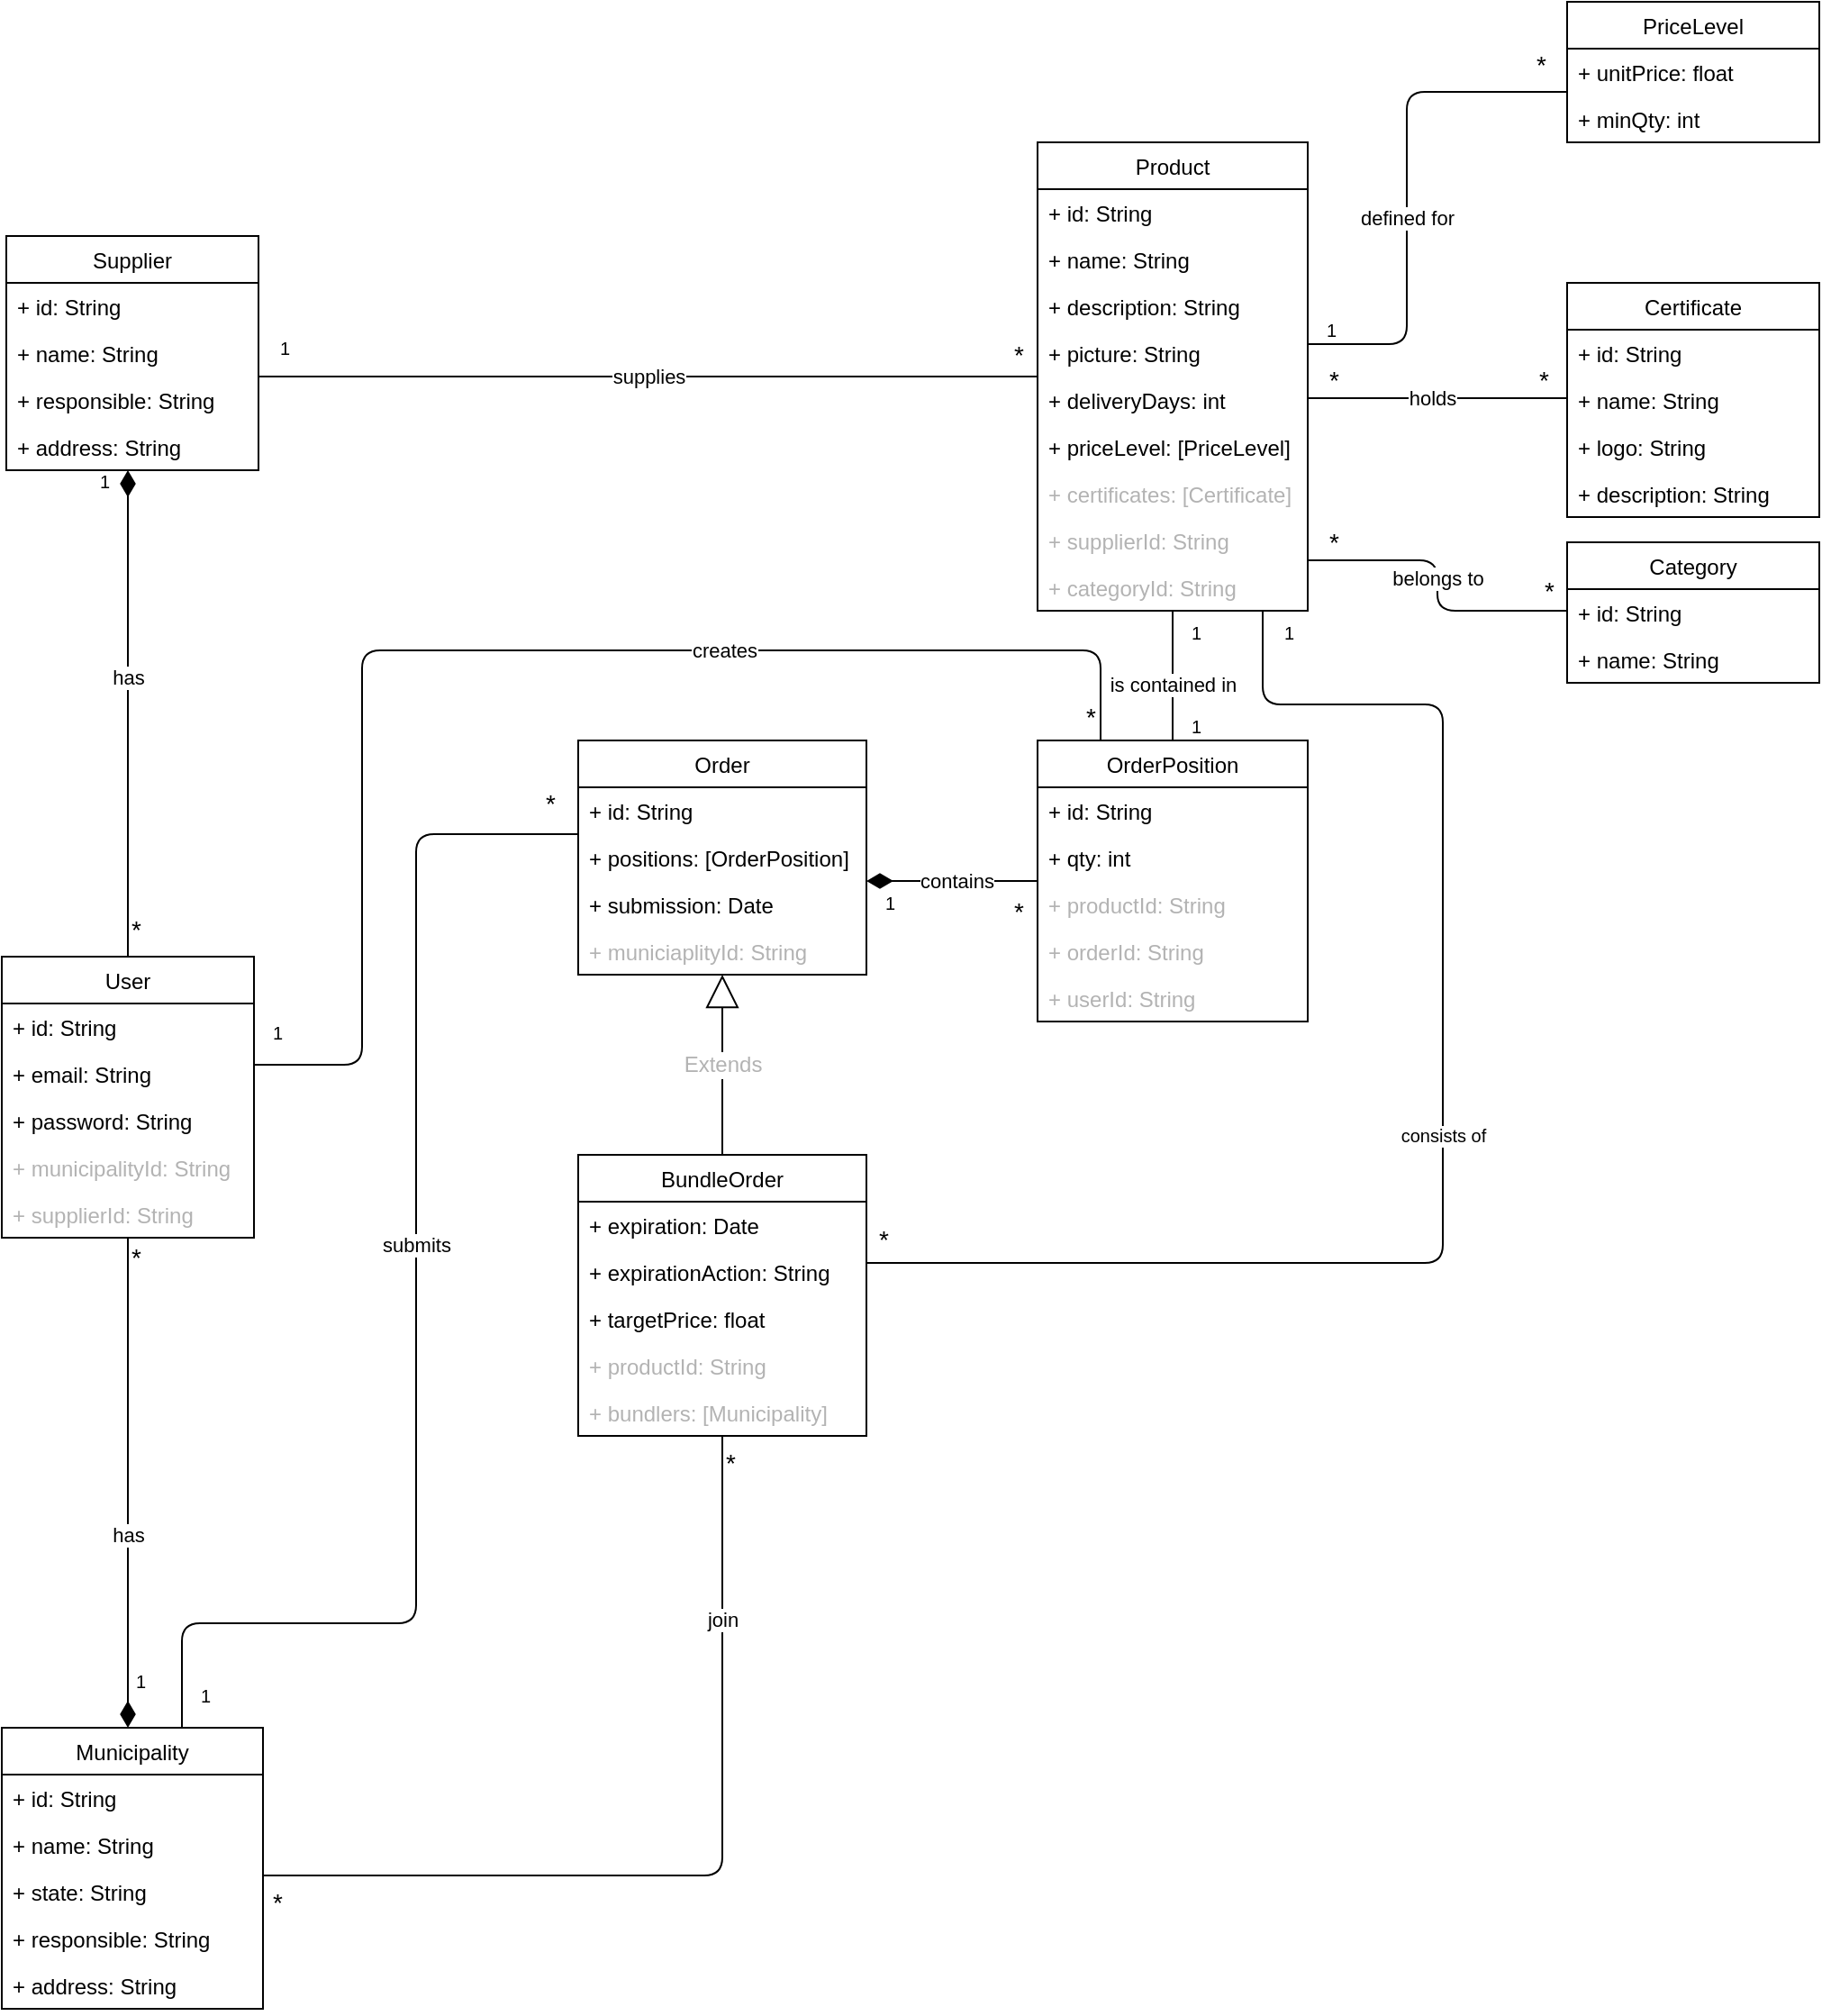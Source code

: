 <mxfile version="13.1.1" type="device"><diagram id="vDPv2R-cau4n0ndgbWNb" name="Page-1"><mxGraphModel dx="1238" dy="1070" grid="1" gridSize="10" guides="1" tooltips="1" connect="1" arrows="1" fold="1" page="1" pageScale="1" pageWidth="1654" pageHeight="2336" math="0" shadow="0"><root><mxCell id="0"/><mxCell id="1" parent="0"/><mxCell id="JqACGMloiirArmFOKtdH-56" value="supplies" style="endArrow=none;html=1;endSize=12;startArrow=none;startSize=14;startFill=0;edgeStyle=orthogonalEdgeStyle;endFill=0;" parent="1" source="JqACGMloiirArmFOKtdH-22" target="NSVwhYKJb9vWpVXcT7nZ-14" edge="1"><mxGeometry relative="1" as="geometry"><mxPoint x="480" y="418" as="sourcePoint"/><mxPoint x="470" y="280" as="targetPoint"/><Array as="points"><mxPoint x="200" y="418"/><mxPoint x="200" y="418"/></Array></mxGeometry></mxCell><mxCell id="JqACGMloiirArmFOKtdH-57" value="*" style="resizable=0;html=1;align=left;verticalAlign=top;labelBackgroundColor=#ffffff;fontSize=14;" parent="JqACGMloiirArmFOKtdH-56" connectable="0" vertex="1"><mxGeometry x="-1" relative="1" as="geometry"><mxPoint x="-15" y="-27" as="offset"/></mxGeometry></mxCell><mxCell id="JqACGMloiirArmFOKtdH-58" value="1" style="resizable=0;html=1;align=right;verticalAlign=top;labelBackgroundColor=#ffffff;fontSize=10;" parent="JqACGMloiirArmFOKtdH-56" connectable="0" vertex="1"><mxGeometry x="1" relative="1" as="geometry"><mxPoint x="18.0" y="-28" as="offset"/></mxGeometry></mxCell><mxCell id="JqACGMloiirArmFOKtdH-66" value="holds" style="endArrow=none;html=1;endSize=12;startArrow=none;startSize=14;startFill=0;edgeStyle=orthogonalEdgeStyle;endFill=0;" parent="1" source="JqACGMloiirArmFOKtdH-22" target="JqACGMloiirArmFOKtdH-59" edge="1"><mxGeometry x="-0.046" relative="1" as="geometry"><mxPoint x="826" y="397" as="sourcePoint"/><mxPoint x="870.96" y="395.994" as="targetPoint"/><Array as="points"><mxPoint x="860" y="430"/><mxPoint x="860" y="430"/></Array><mxPoint as="offset"/></mxGeometry></mxCell><mxCell id="JqACGMloiirArmFOKtdH-68" value="&lt;span style=&quot;font-size: 14px ; text-align: left&quot;&gt;*&lt;/span&gt;" style="resizable=0;html=1;align=right;verticalAlign=top;labelBackgroundColor=#ffffff;fontSize=10;" parent="JqACGMloiirArmFOKtdH-66" connectable="0" vertex="1"><mxGeometry x="1" relative="1" as="geometry"><mxPoint x="-10" y="-25" as="offset"/></mxGeometry></mxCell><mxCell id="JqACGMloiirArmFOKtdH-67" value="&lt;span style=&quot;font-size: 14px&quot;&gt;*&lt;/span&gt;" style="resizable=0;html=1;align=left;verticalAlign=top;labelBackgroundColor=#ffffff;fontSize=10;" parent="JqACGMloiirArmFOKtdH-66" connectable="0" vertex="1"><mxGeometry x="-1" relative="1" as="geometry"><mxPoint x="10" y="-25" as="offset"/></mxGeometry></mxCell><mxCell id="NSVwhYKJb9vWpVXcT7nZ-31" value="has" style="endArrow=diamondThin;html=1;endSize=12;startArrow=none;startSize=14;startFill=0;edgeStyle=orthogonalEdgeStyle;endFill=1;" edge="1" parent="1" source="NSVwhYKJb9vWpVXcT7nZ-29" target="NSVwhYKJb9vWpVXcT7nZ-9"><mxGeometry x="0.212" relative="1" as="geometry"><mxPoint x="407" y="621" as="sourcePoint"/><mxPoint x="660" y="1130" as="targetPoint"/><Array as="points"><mxPoint x="110" y="1040"/><mxPoint x="110" y="1040"/></Array><mxPoint as="offset"/></mxGeometry></mxCell><mxCell id="NSVwhYKJb9vWpVXcT7nZ-32" value="&lt;span style=&quot;font-size: 14px&quot;&gt;*&lt;/span&gt;" style="resizable=0;html=1;align=left;verticalAlign=top;labelBackgroundColor=#ffffff;fontSize=10;" connectable="0" vertex="1" parent="NSVwhYKJb9vWpVXcT7nZ-31"><mxGeometry x="-1" relative="1" as="geometry"><mxPoint y="-4" as="offset"/></mxGeometry></mxCell><mxCell id="NSVwhYKJb9vWpVXcT7nZ-33" value="1" style="resizable=0;html=1;align=right;verticalAlign=top;labelBackgroundColor=#ffffff;fontSize=10;" connectable="0" vertex="1" parent="NSVwhYKJb9vWpVXcT7nZ-31"><mxGeometry x="1" relative="1" as="geometry"><mxPoint x="10" y="-38" as="offset"/></mxGeometry></mxCell><mxCell id="NSVwhYKJb9vWpVXcT7nZ-34" value="has" style="endArrow=diamondThin;html=1;endSize=12;startArrow=none;startSize=14;startFill=0;edgeStyle=orthogonalEdgeStyle;endFill=1;exitX=0.5;exitY=0;exitDx=0;exitDy=0;" edge="1" parent="1" source="JqACGMloiirArmFOKtdH-2" target="NSVwhYKJb9vWpVXcT7nZ-14"><mxGeometry x="0.152" relative="1" as="geometry"><mxPoint x="370" y="500" as="sourcePoint"/><mxPoint x="580" y="426" as="targetPoint"/><Array as="points"><mxPoint x="110" y="580"/><mxPoint x="110" y="580"/></Array><mxPoint as="offset"/></mxGeometry></mxCell><mxCell id="NSVwhYKJb9vWpVXcT7nZ-35" value="&lt;span style=&quot;font-size: 14px&quot;&gt;*&lt;/span&gt;" style="resizable=0;html=1;align=left;verticalAlign=top;labelBackgroundColor=#ffffff;fontSize=10;" connectable="0" vertex="1" parent="NSVwhYKJb9vWpVXcT7nZ-34"><mxGeometry x="-1" relative="1" as="geometry"><mxPoint y="-30" as="offset"/></mxGeometry></mxCell><mxCell id="NSVwhYKJb9vWpVXcT7nZ-36" value="1" style="resizable=0;html=1;align=right;verticalAlign=top;labelBackgroundColor=#ffffff;fontSize=10;" connectable="0" vertex="1" parent="NSVwhYKJb9vWpVXcT7nZ-34"><mxGeometry x="1" relative="1" as="geometry"><mxPoint x="-10" y="-6" as="offset"/></mxGeometry></mxCell><mxCell id="NSVwhYKJb9vWpVXcT7nZ-55" value="is contained in" style="endArrow=none;html=1;endSize=12;startArrow=none;startSize=14;startFill=0;edgeStyle=orthogonalEdgeStyle;endFill=0;" edge="1" parent="1" source="NSVwhYKJb9vWpVXcT7nZ-37" target="JqACGMloiirArmFOKtdH-22"><mxGeometry x="-0.13" relative="1" as="geometry"><mxPoint x="627" y="690" as="sourcePoint"/><mxPoint x="627" y="584" as="targetPoint"/><Array as="points"><mxPoint x="690" y="620"/></Array><mxPoint as="offset"/></mxGeometry></mxCell><mxCell id="NSVwhYKJb9vWpVXcT7nZ-57" value="1" style="resizable=0;html=1;align=right;verticalAlign=top;labelBackgroundColor=#ffffff;fontSize=10;" connectable="0" vertex="1" parent="NSVwhYKJb9vWpVXcT7nZ-55"><mxGeometry x="1" relative="1" as="geometry"><mxPoint x="16.06" as="offset"/></mxGeometry></mxCell><mxCell id="NSVwhYKJb9vWpVXcT7nZ-59" value="contains" style="endArrow=diamondThin;html=1;endSize=12;startArrow=none;startSize=14;startFill=0;edgeStyle=orthogonalEdgeStyle;endFill=1;" edge="1" parent="1" source="NSVwhYKJb9vWpVXcT7nZ-37" target="JqACGMloiirArmFOKtdH-39"><mxGeometry x="-0.053" relative="1" as="geometry"><mxPoint x="480" y="1056" as="sourcePoint"/><mxPoint x="480" y="940" as="targetPoint"/><Array as="points"><mxPoint x="690" y="660"/></Array><mxPoint as="offset"/></mxGeometry></mxCell><mxCell id="NSVwhYKJb9vWpVXcT7nZ-60" value="&lt;span style=&quot;font-size: 14px&quot;&gt;*&lt;/span&gt;" style="resizable=0;html=1;align=left;verticalAlign=top;labelBackgroundColor=#ffffff;fontSize=10;" connectable="0" vertex="1" parent="NSVwhYKJb9vWpVXcT7nZ-59"><mxGeometry x="-1" relative="1" as="geometry"><mxPoint x="-15" y="2" as="offset"/></mxGeometry></mxCell><mxCell id="NSVwhYKJb9vWpVXcT7nZ-61" value="1" style="resizable=0;html=1;align=right;verticalAlign=top;labelBackgroundColor=#ffffff;fontSize=10;" connectable="0" vertex="1" parent="NSVwhYKJb9vWpVXcT7nZ-59"><mxGeometry x="1" relative="1" as="geometry"><mxPoint x="16.06" as="offset"/></mxGeometry></mxCell><mxCell id="NSVwhYKJb9vWpVXcT7nZ-75" value="creates" style="endArrow=none;html=1;endSize=12;startArrow=none;startSize=14;startFill=0;edgeStyle=orthogonalEdgeStyle;endFill=0;" edge="1" parent="1" source="NSVwhYKJb9vWpVXcT7nZ-37" target="JqACGMloiirArmFOKtdH-2"><mxGeometry x="-0.309" relative="1" as="geometry"><mxPoint x="280" y="664" as="sourcePoint"/><mxPoint x="190" y="770" as="targetPoint"/><Array as="points"><mxPoint x="650" y="570"/><mxPoint x="240" y="570"/><mxPoint x="240" y="800"/></Array><mxPoint as="offset"/></mxGeometry></mxCell><mxCell id="NSVwhYKJb9vWpVXcT7nZ-76" value="&lt;span style=&quot;font-size: 14px&quot;&gt;*&lt;/span&gt;" style="resizable=0;html=1;align=left;verticalAlign=top;labelBackgroundColor=#ffffff;fontSize=10;" connectable="0" vertex="1" parent="NSVwhYKJb9vWpVXcT7nZ-75"><mxGeometry x="-1" relative="1" as="geometry"><mxPoint x="-10" y="-28" as="offset"/></mxGeometry></mxCell><mxCell id="NSVwhYKJb9vWpVXcT7nZ-77" value="1" style="resizable=0;html=1;align=right;verticalAlign=top;labelBackgroundColor=#ffffff;fontSize=10;" connectable="0" vertex="1" parent="NSVwhYKJb9vWpVXcT7nZ-75"><mxGeometry x="1" relative="1" as="geometry"><mxPoint x="16.06" y="-30" as="offset"/></mxGeometry></mxCell><mxCell id="NSVwhYKJb9vWpVXcT7nZ-78" value="join" style="endArrow=none;html=1;endSize=12;startArrow=none;startSize=14;startFill=0;edgeStyle=orthogonalEdgeStyle;endFill=0;" edge="1" parent="1" source="JqACGMloiirArmFOKtdH-30" target="NSVwhYKJb9vWpVXcT7nZ-9"><mxGeometry x="-0.593" relative="1" as="geometry"><mxPoint x="310" y="1042" as="sourcePoint"/><mxPoint x="220" y="1148" as="targetPoint"/><Array as="points"><mxPoint x="440" y="1250"/></Array><mxPoint as="offset"/></mxGeometry></mxCell><mxCell id="NSVwhYKJb9vWpVXcT7nZ-79" value="&lt;meta charset=&quot;utf-8&quot;&gt;&lt;span style=&quot;color: rgb(0, 0, 0); font-family: Helvetica; font-size: 14px; font-style: normal; font-variant-ligatures: normal; font-variant-caps: normal; font-weight: 400; letter-spacing: normal; orphans: 2; text-align: left; text-indent: 0px; text-transform: none; widows: 2; word-spacing: 0px; -webkit-text-stroke-width: 0px; background-color: rgb(255, 255, 255); text-decoration-style: initial; text-decoration-color: initial; float: none; display: inline !important;&quot;&gt;*&lt;/span&gt;" style="resizable=0;html=1;align=left;verticalAlign=top;labelBackgroundColor=#ffffff;fontSize=10;" connectable="0" vertex="1" parent="NSVwhYKJb9vWpVXcT7nZ-78"><mxGeometry x="-1" relative="1" as="geometry"><mxPoint as="offset"/></mxGeometry></mxCell><mxCell id="NSVwhYKJb9vWpVXcT7nZ-80" value="&lt;span style=&quot;font-size: 14px ; text-align: left&quot;&gt;*&lt;/span&gt;" style="resizable=0;html=1;align=right;verticalAlign=top;labelBackgroundColor=#ffffff;fontSize=10;" connectable="0" vertex="1" parent="NSVwhYKJb9vWpVXcT7nZ-78"><mxGeometry x="1" relative="1" as="geometry"><mxPoint x="11.06" as="offset"/></mxGeometry></mxCell><mxCell id="NSVwhYKJb9vWpVXcT7nZ-9" value="Municipality" style="swimlane;fontStyle=0;childLayout=stackLayout;horizontal=1;startSize=26;fillColor=none;horizontalStack=0;resizeParent=1;resizeParentMax=0;resizeLast=0;collapsible=1;marginBottom=0;" vertex="1" parent="1"><mxGeometry x="40" y="1168" width="145" height="156" as="geometry"/></mxCell><mxCell id="NSVwhYKJb9vWpVXcT7nZ-11" value="+ id: String" style="text;strokeColor=none;fillColor=none;align=left;verticalAlign=top;spacingLeft=4;spacingRight=4;overflow=hidden;rotatable=0;points=[[0,0.5],[1,0.5]];portConstraint=eastwest;" vertex="1" parent="NSVwhYKJb9vWpVXcT7nZ-9"><mxGeometry y="26" width="145" height="26" as="geometry"/></mxCell><mxCell id="NSVwhYKJb9vWpVXcT7nZ-13" value="+ name: String" style="text;strokeColor=none;fillColor=none;align=left;verticalAlign=top;spacingLeft=4;spacingRight=4;overflow=hidden;rotatable=0;points=[[0,0.5],[1,0.5]];portConstraint=eastwest;" vertex="1" parent="NSVwhYKJb9vWpVXcT7nZ-9"><mxGeometry y="52" width="145" height="26" as="geometry"/></mxCell><mxCell id="NSVwhYKJb9vWpVXcT7nZ-12" value="+ state: String" style="text;strokeColor=none;fillColor=none;align=left;verticalAlign=top;spacingLeft=4;spacingRight=4;overflow=hidden;rotatable=0;points=[[0,0.5],[1,0.5]];portConstraint=eastwest;" vertex="1" parent="NSVwhYKJb9vWpVXcT7nZ-9"><mxGeometry y="78" width="145" height="26" as="geometry"/></mxCell><mxCell id="NSVwhYKJb9vWpVXcT7nZ-22" value="+ responsible: String" style="text;strokeColor=none;fillColor=none;align=left;verticalAlign=top;spacingLeft=4;spacingRight=4;overflow=hidden;rotatable=0;points=[[0,0.5],[1,0.5]];portConstraint=eastwest;" vertex="1" parent="NSVwhYKJb9vWpVXcT7nZ-9"><mxGeometry y="104" width="145" height="26" as="geometry"/></mxCell><mxCell id="NSVwhYKJb9vWpVXcT7nZ-23" value="+ address: String" style="text;strokeColor=none;fillColor=none;align=left;verticalAlign=top;spacingLeft=4;spacingRight=4;overflow=hidden;rotatable=0;points=[[0,0.5],[1,0.5]];portConstraint=eastwest;" vertex="1" parent="NSVwhYKJb9vWpVXcT7nZ-9"><mxGeometry y="130" width="145" height="26" as="geometry"/></mxCell><mxCell id="NSVwhYKJb9vWpVXcT7nZ-14" value="Supplier" style="swimlane;fontStyle=0;childLayout=stackLayout;horizontal=1;startSize=26;fillColor=none;horizontalStack=0;resizeParent=1;resizeParentMax=0;resizeLast=0;collapsible=1;marginBottom=0;" vertex="1" parent="1"><mxGeometry x="42.5" y="340" width="140" height="130" as="geometry"/></mxCell><mxCell id="NSVwhYKJb9vWpVXcT7nZ-15" value="+ id: String" style="text;strokeColor=none;fillColor=none;align=left;verticalAlign=top;spacingLeft=4;spacingRight=4;overflow=hidden;rotatable=0;points=[[0,0.5],[1,0.5]];portConstraint=eastwest;" vertex="1" parent="NSVwhYKJb9vWpVXcT7nZ-14"><mxGeometry y="26" width="140" height="26" as="geometry"/></mxCell><mxCell id="NSVwhYKJb9vWpVXcT7nZ-16" value="+ name: String" style="text;strokeColor=none;fillColor=none;align=left;verticalAlign=top;spacingLeft=4;spacingRight=4;overflow=hidden;rotatable=0;points=[[0,0.5],[1,0.5]];portConstraint=eastwest;" vertex="1" parent="NSVwhYKJb9vWpVXcT7nZ-14"><mxGeometry y="52" width="140" height="26" as="geometry"/></mxCell><mxCell id="NSVwhYKJb9vWpVXcT7nZ-17" value="+ responsible: String" style="text;strokeColor=none;fillColor=none;align=left;verticalAlign=top;spacingLeft=4;spacingRight=4;overflow=hidden;rotatable=0;points=[[0,0.5],[1,0.5]];portConstraint=eastwest;" vertex="1" parent="NSVwhYKJb9vWpVXcT7nZ-14"><mxGeometry y="78" width="140" height="26" as="geometry"/></mxCell><mxCell id="NSVwhYKJb9vWpVXcT7nZ-18" value="+ address: String" style="text;strokeColor=none;fillColor=none;align=left;verticalAlign=top;spacingLeft=4;spacingRight=4;overflow=hidden;rotatable=0;points=[[0,0.5],[1,0.5]];portConstraint=eastwest;" vertex="1" parent="NSVwhYKJb9vWpVXcT7nZ-14"><mxGeometry y="104" width="140" height="26" as="geometry"/></mxCell><mxCell id="NSVwhYKJb9vWpVXcT7nZ-108" value="belongs to" style="endArrow=none;html=1;endSize=12;startArrow=none;startSize=14;startFill=0;edgeStyle=orthogonalEdgeStyle;endFill=0;" edge="1" parent="1" source="JqACGMloiirArmFOKtdH-22" target="NSVwhYKJb9vWpVXcT7nZ-89"><mxGeometry x="-0.163" y="-10" relative="1" as="geometry"><mxPoint x="760" y="550" as="sourcePoint"/><mxPoint x="909" y="560.5" as="targetPoint"/><Array as="points"><mxPoint x="837" y="520"/><mxPoint x="837" y="548"/></Array><mxPoint x="10" y="10" as="offset"/></mxGeometry></mxCell><mxCell id="NSVwhYKJb9vWpVXcT7nZ-109" value="&lt;span style=&quot;font-size: 14px ; text-align: left&quot;&gt;*&lt;/span&gt;" style="resizable=0;html=1;align=right;verticalAlign=top;labelBackgroundColor=#ffffff;fontSize=10;" connectable="0" vertex="1" parent="NSVwhYKJb9vWpVXcT7nZ-108"><mxGeometry x="1" relative="1" as="geometry"><mxPoint x="-7" y="-26.5" as="offset"/></mxGeometry></mxCell><mxCell id="NSVwhYKJb9vWpVXcT7nZ-110" value="&lt;span style=&quot;font-size: 14px&quot;&gt;*&lt;/span&gt;" style="resizable=0;html=1;align=left;verticalAlign=top;labelBackgroundColor=#ffffff;fontSize=10;" connectable="0" vertex="1" parent="NSVwhYKJb9vWpVXcT7nZ-108"><mxGeometry x="-1" relative="1" as="geometry"><mxPoint x="10" y="-25" as="offset"/></mxGeometry></mxCell><mxCell id="NSVwhYKJb9vWpVXcT7nZ-126" value="defined for" style="endArrow=none;html=1;endSize=12;startArrow=none;startSize=14;startFill=0;edgeStyle=orthogonalEdgeStyle;endFill=0;" edge="1" parent="1" source="NSVwhYKJb9vWpVXcT7nZ-119" target="JqACGMloiirArmFOKtdH-22"><mxGeometry x="0.12" relative="1" as="geometry"><mxPoint x="440" y="488" as="sourcePoint"/><mxPoint x="589" y="486" as="targetPoint"/><Array as="points"><mxPoint x="820" y="260"/><mxPoint x="820" y="400"/></Array><mxPoint as="offset"/></mxGeometry></mxCell><mxCell id="NSVwhYKJb9vWpVXcT7nZ-128" value="&lt;span style=&quot;font-size: 14px&quot;&gt;*&lt;/span&gt;" style="resizable=0;html=1;align=left;verticalAlign=top;labelBackgroundColor=#ffffff;fontSize=10;" connectable="0" vertex="1" parent="NSVwhYKJb9vWpVXcT7nZ-126"><mxGeometry x="-1" relative="1" as="geometry"><mxPoint x="-19" y="-30" as="offset"/></mxGeometry></mxCell><mxCell id="NSVwhYKJb9vWpVXcT7nZ-129" value="1" style="resizable=0;html=1;align=right;verticalAlign=top;labelBackgroundColor=#ffffff;fontSize=10;" connectable="0" vertex="1" parent="1"><mxGeometry x="765" y="380" as="geometry"><mxPoint x="16.06" as="offset"/></mxGeometry></mxCell><mxCell id="NSVwhYKJb9vWpVXcT7nZ-119" value="PriceLevel" style="swimlane;fontStyle=0;childLayout=stackLayout;horizontal=1;startSize=26;fillColor=none;horizontalStack=0;resizeParent=1;resizeParentMax=0;resizeLast=0;collapsible=1;marginBottom=0;" vertex="1" parent="1"><mxGeometry x="909" y="210" width="140" height="78" as="geometry"/></mxCell><mxCell id="NSVwhYKJb9vWpVXcT7nZ-121" value="+ unitPrice: float" style="text;strokeColor=none;fillColor=none;align=left;verticalAlign=top;spacingLeft=4;spacingRight=4;overflow=hidden;rotatable=0;points=[[0,0.5],[1,0.5]];portConstraint=eastwest;" vertex="1" parent="NSVwhYKJb9vWpVXcT7nZ-119"><mxGeometry y="26" width="140" height="26" as="geometry"/></mxCell><mxCell id="NSVwhYKJb9vWpVXcT7nZ-125" value="+ minQty: int" style="text;strokeColor=none;fillColor=none;align=left;verticalAlign=top;spacingLeft=4;spacingRight=4;overflow=hidden;rotatable=0;points=[[0,0.5],[1,0.5]];portConstraint=eastwest;" vertex="1" parent="NSVwhYKJb9vWpVXcT7nZ-119"><mxGeometry y="52" width="140" height="26" as="geometry"/></mxCell><mxCell id="JqACGMloiirArmFOKtdH-39" value="Order" style="swimlane;fontStyle=0;childLayout=stackLayout;horizontal=1;startSize=26;fillColor=none;horizontalStack=0;resizeParent=1;resizeParentMax=0;resizeLast=0;collapsible=1;marginBottom=0;" parent="1" vertex="1"><mxGeometry x="360" y="620" width="160" height="130" as="geometry"/></mxCell><mxCell id="JqACGMloiirArmFOKtdH-40" value="+ id: String" style="text;strokeColor=none;fillColor=none;align=left;verticalAlign=top;spacingLeft=4;spacingRight=4;overflow=hidden;rotatable=0;points=[[0,0.5],[1,0.5]];portConstraint=eastwest;" parent="JqACGMloiirArmFOKtdH-39" vertex="1"><mxGeometry y="26" width="160" height="26" as="geometry"/></mxCell><mxCell id="JqACGMloiirArmFOKtdH-41" value="+ positions: [OrderPosition]" style="text;strokeColor=none;fillColor=none;align=left;verticalAlign=top;spacingLeft=4;spacingRight=4;overflow=hidden;rotatable=0;points=[[0,0.5],[1,0.5]];portConstraint=eastwest;" parent="JqACGMloiirArmFOKtdH-39" vertex="1"><mxGeometry y="52" width="160" height="26" as="geometry"/></mxCell><mxCell id="NSVwhYKJb9vWpVXcT7nZ-175" value="+ submission: Date" style="text;strokeColor=none;fillColor=none;align=left;verticalAlign=top;spacingLeft=4;spacingRight=4;overflow=hidden;rotatable=0;points=[[0,0.5],[1,0.5]];portConstraint=eastwest;" vertex="1" parent="JqACGMloiirArmFOKtdH-39"><mxGeometry y="78" width="160" height="26" as="geometry"/></mxCell><mxCell id="NSVwhYKJb9vWpVXcT7nZ-49" value="+ municiaplityId: String" style="text;strokeColor=none;fillColor=none;align=left;verticalAlign=top;spacingLeft=4;spacingRight=4;overflow=hidden;rotatable=0;points=[[0,0.5],[1,0.5]];portConstraint=eastwest;fontColor=#B3B3B3;fontSize=12;" vertex="1" parent="JqACGMloiirArmFOKtdH-39"><mxGeometry y="104" width="160" height="26" as="geometry"/></mxCell><mxCell id="NSVwhYKJb9vWpVXcT7nZ-150" value="Extends" style="endArrow=block;endSize=16;endFill=0;html=1;fontSize=12;fontColor=#B3B3B3;exitX=0.5;exitY=0;exitDx=0;exitDy=0;" edge="1" parent="1" source="JqACGMloiirArmFOKtdH-30" target="JqACGMloiirArmFOKtdH-39"><mxGeometry width="160" relative="1" as="geometry"><mxPoint x="420" y="800" as="sourcePoint"/><mxPoint x="580" y="800" as="targetPoint"/></mxGeometry></mxCell><mxCell id="NSVwhYKJb9vWpVXcT7nZ-37" value="OrderPosition" style="swimlane;fontStyle=0;childLayout=stackLayout;horizontal=1;startSize=26;fillColor=none;horizontalStack=0;resizeParent=1;resizeParentMax=0;resizeLast=0;collapsible=1;marginBottom=0;" vertex="1" parent="1"><mxGeometry x="615" y="620" width="150" height="156" as="geometry"/></mxCell><mxCell id="NSVwhYKJb9vWpVXcT7nZ-46" value="+ id: String" style="text;strokeColor=none;fillColor=none;align=left;verticalAlign=top;spacingLeft=4;spacingRight=4;overflow=hidden;rotatable=0;points=[[0,0.5],[1,0.5]];portConstraint=eastwest;fontColor=#000000;" vertex="1" parent="NSVwhYKJb9vWpVXcT7nZ-37"><mxGeometry y="26" width="150" height="26" as="geometry"/></mxCell><mxCell id="NSVwhYKJb9vWpVXcT7nZ-41" value="+ qty: int" style="text;strokeColor=none;fillColor=none;align=left;verticalAlign=top;spacingLeft=4;spacingRight=4;overflow=hidden;rotatable=0;points=[[0,0.5],[1,0.5]];portConstraint=eastwest;" vertex="1" parent="NSVwhYKJb9vWpVXcT7nZ-37"><mxGeometry y="52" width="150" height="26" as="geometry"/></mxCell><mxCell id="NSVwhYKJb9vWpVXcT7nZ-38" value="+ productId: String" style="text;strokeColor=none;fillColor=none;align=left;verticalAlign=top;spacingLeft=4;spacingRight=4;overflow=hidden;rotatable=0;points=[[0,0.5],[1,0.5]];portConstraint=eastwest;fontColor=#B3B3B3;fontSize=12;" vertex="1" parent="NSVwhYKJb9vWpVXcT7nZ-37"><mxGeometry y="78" width="150" height="26" as="geometry"/></mxCell><mxCell id="NSVwhYKJb9vWpVXcT7nZ-39" value="+ orderId: String" style="text;strokeColor=none;fillColor=none;align=left;verticalAlign=top;spacingLeft=4;spacingRight=4;overflow=hidden;rotatable=0;points=[[0,0.5],[1,0.5]];portConstraint=eastwest;fontColor=#B3B3B3;fontSize=12;" vertex="1" parent="NSVwhYKJb9vWpVXcT7nZ-37"><mxGeometry y="104" width="150" height="26" as="geometry"/></mxCell><mxCell id="NSVwhYKJb9vWpVXcT7nZ-171" value="+ userId: String" style="text;strokeColor=none;fillColor=none;align=left;verticalAlign=top;spacingLeft=4;spacingRight=4;overflow=hidden;rotatable=0;points=[[0,0.5],[1,0.5]];portConstraint=eastwest;fontColor=#B3B3B3;fontSize=12;" vertex="1" parent="NSVwhYKJb9vWpVXcT7nZ-37"><mxGeometry y="130" width="150" height="26" as="geometry"/></mxCell><mxCell id="NSVwhYKJb9vWpVXcT7nZ-152" value="1" style="resizable=0;html=1;align=right;verticalAlign=top;labelBackgroundColor=#ffffff;fontSize=10;" connectable="0" vertex="1" parent="1"><mxGeometry x="690" y="600" as="geometry"><mxPoint x="16.06" as="offset"/></mxGeometry></mxCell><mxCell id="NSVwhYKJb9vWpVXcT7nZ-163" value="consists of" style="endArrow=none;html=1;endSize=12;startArrow=none;startSize=14;startFill=0;edgeStyle=orthogonalEdgeStyle;fontSize=10;fontColor=#000000;endFill=0;" edge="1" parent="1" source="JqACGMloiirArmFOKtdH-22" target="JqACGMloiirArmFOKtdH-30"><mxGeometry relative="1" as="geometry"><mxPoint x="680" y="1010" as="sourcePoint"/><mxPoint x="840" y="1010" as="targetPoint"/><Array as="points"><mxPoint x="740" y="600"/><mxPoint x="840" y="600"/><mxPoint x="840" y="910"/></Array></mxGeometry></mxCell><mxCell id="NSVwhYKJb9vWpVXcT7nZ-164" value="1" style="resizable=0;html=1;align=left;verticalAlign=top;labelBackgroundColor=#ffffff;fontSize=10;" connectable="0" vertex="1" parent="NSVwhYKJb9vWpVXcT7nZ-163"><mxGeometry x="-1" relative="1" as="geometry"><mxPoint x="10" as="offset"/></mxGeometry></mxCell><mxCell id="NSVwhYKJb9vWpVXcT7nZ-166" value="&lt;meta charset=&quot;utf-8&quot;&gt;&lt;span style=&quot;color: rgb(0, 0, 0); font-family: Helvetica; font-size: 14px; font-style: normal; font-variant-ligatures: normal; font-variant-caps: normal; font-weight: 400; letter-spacing: normal; orphans: 2; text-align: left; text-indent: 0px; text-transform: none; widows: 2; word-spacing: 0px; -webkit-text-stroke-width: 0px; background-color: rgb(255, 255, 255); text-decoration-style: initial; text-decoration-color: initial; float: none; display: inline !important;&quot;&gt;*&lt;/span&gt;" style="resizable=0;html=1;align=left;verticalAlign=top;labelBackgroundColor=#ffffff;fontSize=10;" connectable="0" vertex="1" parent="1"><mxGeometry x="550" y="880" as="geometry"><mxPoint x="-25" y="2" as="offset"/></mxGeometry></mxCell><mxCell id="JqACGMloiirArmFOKtdH-2" value="User" style="swimlane;fontStyle=0;childLayout=stackLayout;horizontal=1;startSize=26;fillColor=none;horizontalStack=0;resizeParent=1;resizeParentMax=0;resizeLast=0;collapsible=1;marginBottom=0;" parent="1" vertex="1"><mxGeometry x="40" y="740" width="140" height="156" as="geometry"/></mxCell><mxCell id="JqACGMloiirArmFOKtdH-3" value="+ id: String" style="text;strokeColor=none;fillColor=none;align=left;verticalAlign=top;spacingLeft=4;spacingRight=4;overflow=hidden;rotatable=0;points=[[0,0.5],[1,0.5]];portConstraint=eastwest;" parent="JqACGMloiirArmFOKtdH-2" vertex="1"><mxGeometry y="26" width="140" height="26" as="geometry"/></mxCell><mxCell id="JqACGMloiirArmFOKtdH-5" value="+ email: String" style="text;strokeColor=none;fillColor=none;align=left;verticalAlign=top;spacingLeft=4;spacingRight=4;overflow=hidden;rotatable=0;points=[[0,0.5],[1,0.5]];portConstraint=eastwest;" parent="JqACGMloiirArmFOKtdH-2" vertex="1"><mxGeometry y="52" width="140" height="26" as="geometry"/></mxCell><mxCell id="NSVwhYKJb9vWpVXcT7nZ-19" value="+ password: String" style="text;strokeColor=none;fillColor=none;align=left;verticalAlign=top;spacingLeft=4;spacingRight=4;overflow=hidden;rotatable=0;points=[[0,0.5],[1,0.5]];portConstraint=eastwest;" vertex="1" parent="JqACGMloiirArmFOKtdH-2"><mxGeometry y="78" width="140" height="26" as="geometry"/></mxCell><mxCell id="NSVwhYKJb9vWpVXcT7nZ-28" value="+ municipalityId: String " style="text;strokeColor=none;fillColor=none;align=left;verticalAlign=top;spacingLeft=4;spacingRight=4;overflow=hidden;rotatable=0;points=[[0,0.5],[1,0.5]];portConstraint=eastwest;fontColor=#B3B3B3;fontSize=12;" vertex="1" parent="JqACGMloiirArmFOKtdH-2"><mxGeometry y="104" width="140" height="26" as="geometry"/></mxCell><mxCell id="NSVwhYKJb9vWpVXcT7nZ-29" value="+ supplierId: String" style="text;strokeColor=none;fillColor=none;align=left;verticalAlign=top;spacingLeft=4;spacingRight=4;overflow=hidden;rotatable=0;points=[[0,0.5],[1,0.5]];portConstraint=eastwest;fontColor=#B3B3B3;fontSize=12;" vertex="1" parent="JqACGMloiirArmFOKtdH-2"><mxGeometry y="130" width="140" height="26" as="geometry"/></mxCell><mxCell id="JqACGMloiirArmFOKtdH-22" value="Product" style="swimlane;fontStyle=0;childLayout=stackLayout;horizontal=1;startSize=26;fillColor=none;horizontalStack=0;resizeParent=1;resizeParentMax=0;resizeLast=0;collapsible=1;marginBottom=0;" parent="1" vertex="1"><mxGeometry x="615" y="288" width="150" height="260" as="geometry"/></mxCell><mxCell id="JqACGMloiirArmFOKtdH-23" value="+ id: String" style="text;strokeColor=none;fillColor=none;align=left;verticalAlign=top;spacingLeft=4;spacingRight=4;overflow=hidden;rotatable=0;points=[[0,0.5],[1,0.5]];portConstraint=eastwest;" parent="JqACGMloiirArmFOKtdH-22" vertex="1"><mxGeometry y="26" width="150" height="26" as="geometry"/></mxCell><mxCell id="NSVwhYKJb9vWpVXcT7nZ-168" value="+ name: String" style="text;strokeColor=none;fillColor=none;align=left;verticalAlign=top;spacingLeft=4;spacingRight=4;overflow=hidden;rotatable=0;points=[[0,0.5],[1,0.5]];portConstraint=eastwest;" vertex="1" parent="JqACGMloiirArmFOKtdH-22"><mxGeometry y="52" width="150" height="26" as="geometry"/></mxCell><mxCell id="JqACGMloiirArmFOKtdH-25" value="+ description: String" style="text;strokeColor=none;fillColor=none;align=left;verticalAlign=top;spacingLeft=4;spacingRight=4;overflow=hidden;rotatable=0;points=[[0,0.5],[1,0.5]];portConstraint=eastwest;" parent="JqACGMloiirArmFOKtdH-22" vertex="1"><mxGeometry y="78" width="150" height="26" as="geometry"/></mxCell><mxCell id="JqACGMloiirArmFOKtdH-76" value="+ picture: String" style="text;strokeColor=none;fillColor=none;align=left;verticalAlign=top;spacingLeft=4;spacingRight=4;overflow=hidden;rotatable=0;points=[[0,0.5],[1,0.5]];portConstraint=eastwest;" parent="JqACGMloiirArmFOKtdH-22" vertex="1"><mxGeometry y="104" width="150" height="26" as="geometry"/></mxCell><mxCell id="JqACGMloiirArmFOKtdH-78" value="+ deliveryDays: int" style="text;strokeColor=none;fillColor=none;align=left;verticalAlign=top;spacingLeft=4;spacingRight=4;overflow=hidden;rotatable=0;points=[[0,0.5],[1,0.5]];portConstraint=eastwest;" parent="JqACGMloiirArmFOKtdH-22" vertex="1"><mxGeometry y="130" width="150" height="26" as="geometry"/></mxCell><mxCell id="JqACGMloiirArmFOKtdH-77" value="+ priceLevel: [PriceLevel]" style="text;strokeColor=none;fillColor=none;align=left;verticalAlign=top;spacingLeft=4;spacingRight=4;overflow=hidden;rotatable=0;points=[[0,0.5],[1,0.5]];portConstraint=eastwest;" parent="JqACGMloiirArmFOKtdH-22" vertex="1"><mxGeometry y="156" width="150" height="26" as="geometry"/></mxCell><mxCell id="NSVwhYKJb9vWpVXcT7nZ-51" value="+ certificates: [Certificate]" style="text;strokeColor=none;fillColor=none;align=left;verticalAlign=top;spacingLeft=4;spacingRight=4;overflow=hidden;rotatable=0;points=[[0,0.5],[1,0.5]];portConstraint=eastwest;fontColor=#B3B3B3;fontSize=12;" vertex="1" parent="JqACGMloiirArmFOKtdH-22"><mxGeometry y="182" width="150" height="26" as="geometry"/></mxCell><mxCell id="NSVwhYKJb9vWpVXcT7nZ-30" value="+ supplierId: String" style="text;strokeColor=none;fillColor=none;align=left;verticalAlign=top;spacingLeft=4;spacingRight=4;overflow=hidden;rotatable=0;points=[[0,0.5],[1,0.5]];portConstraint=eastwest;fontColor=#B3B3B3;fontSize=12;" vertex="1" parent="JqACGMloiirArmFOKtdH-22"><mxGeometry y="208" width="150" height="26" as="geometry"/></mxCell><mxCell id="NSVwhYKJb9vWpVXcT7nZ-98" value="+ categoryId: String" style="text;strokeColor=none;fillColor=none;align=left;verticalAlign=top;spacingLeft=4;spacingRight=4;overflow=hidden;rotatable=0;points=[[0,0.5],[1,0.5]];portConstraint=eastwest;fontColor=#B3B3B3;fontSize=12;" vertex="1" parent="JqACGMloiirArmFOKtdH-22"><mxGeometry y="234" width="150" height="26" as="geometry"/></mxCell><mxCell id="JqACGMloiirArmFOKtdH-59" value="Certificate" style="swimlane;fontStyle=0;childLayout=stackLayout;horizontal=1;startSize=26;fillColor=none;horizontalStack=0;resizeParent=1;resizeParentMax=0;resizeLast=0;collapsible=1;marginBottom=0;" parent="1" vertex="1"><mxGeometry x="909" y="366" width="140" height="130" as="geometry"/></mxCell><mxCell id="JqACGMloiirArmFOKtdH-60" value="+ id: String" style="text;strokeColor=none;fillColor=none;align=left;verticalAlign=top;spacingLeft=4;spacingRight=4;overflow=hidden;rotatable=0;points=[[0,0.5],[1,0.5]];portConstraint=eastwest;" parent="JqACGMloiirArmFOKtdH-59" vertex="1"><mxGeometry y="26" width="140" height="26" as="geometry"/></mxCell><mxCell id="JqACGMloiirArmFOKtdH-61" value="+ name: String" style="text;strokeColor=none;fillColor=none;align=left;verticalAlign=top;spacingLeft=4;spacingRight=4;overflow=hidden;rotatable=0;points=[[0,0.5],[1,0.5]];portConstraint=eastwest;" parent="JqACGMloiirArmFOKtdH-59" vertex="1"><mxGeometry y="52" width="140" height="26" as="geometry"/></mxCell><mxCell id="JqACGMloiirArmFOKtdH-62" value="+ logo: String" style="text;strokeColor=none;fillColor=none;align=left;verticalAlign=top;spacingLeft=4;spacingRight=4;overflow=hidden;rotatable=0;points=[[0,0.5],[1,0.5]];portConstraint=eastwest;" parent="JqACGMloiirArmFOKtdH-59" vertex="1"><mxGeometry y="78" width="140" height="26" as="geometry"/></mxCell><mxCell id="JqACGMloiirArmFOKtdH-65" value="+ description: String" style="text;strokeColor=none;fillColor=none;align=left;verticalAlign=top;spacingLeft=4;spacingRight=4;overflow=hidden;rotatable=0;points=[[0,0.5],[1,0.5]];portConstraint=eastwest;" parent="JqACGMloiirArmFOKtdH-59" vertex="1"><mxGeometry y="104" width="140" height="26" as="geometry"/></mxCell><mxCell id="JqACGMloiirArmFOKtdH-30" value="BundleOrder" style="swimlane;fontStyle=0;childLayout=stackLayout;horizontal=1;startSize=26;fillColor=none;horizontalStack=0;resizeParent=1;resizeParentMax=0;resizeLast=0;collapsible=1;marginBottom=0;" parent="1" vertex="1"><mxGeometry x="360" y="850" width="160" height="156" as="geometry"/></mxCell><mxCell id="JqACGMloiirArmFOKtdH-33" value="+ expiration: Date" style="text;strokeColor=none;fillColor=none;align=left;verticalAlign=top;spacingLeft=4;spacingRight=4;overflow=hidden;rotatable=0;points=[[0,0.5],[1,0.5]];portConstraint=eastwest;" parent="JqACGMloiirArmFOKtdH-30" vertex="1"><mxGeometry y="26" width="160" height="26" as="geometry"/></mxCell><mxCell id="NSVwhYKJb9vWpVXcT7nZ-74" value="+ expirationAction: String" style="text;strokeColor=none;fillColor=none;align=left;verticalAlign=top;spacingLeft=4;spacingRight=4;overflow=hidden;rotatable=0;points=[[0,0.5],[1,0.5]];portConstraint=eastwest;" vertex="1" parent="JqACGMloiirArmFOKtdH-30"><mxGeometry y="52" width="160" height="26" as="geometry"/></mxCell><mxCell id="NSVwhYKJb9vWpVXcT7nZ-176" value="+ targetPrice: float" style="text;strokeColor=none;fillColor=none;align=left;verticalAlign=top;spacingLeft=4;spacingRight=4;overflow=hidden;rotatable=0;points=[[0,0.5],[1,0.5]];portConstraint=eastwest;" vertex="1" parent="JqACGMloiirArmFOKtdH-30"><mxGeometry y="78" width="160" height="26" as="geometry"/></mxCell><mxCell id="JqACGMloiirArmFOKtdH-32" value="+ productId: String" style="text;strokeColor=none;fillColor=none;align=left;verticalAlign=top;spacingLeft=4;spacingRight=4;overflow=hidden;rotatable=0;points=[[0,0.5],[1,0.5]];portConstraint=eastwest;fontColor=#B3B3B3;" parent="JqACGMloiirArmFOKtdH-30" vertex="1"><mxGeometry y="104" width="160" height="26" as="geometry"/></mxCell><mxCell id="NSVwhYKJb9vWpVXcT7nZ-149" value="+ bundlers: [Municipality]" style="text;strokeColor=none;fillColor=none;align=left;verticalAlign=top;spacingLeft=4;spacingRight=4;overflow=hidden;rotatable=0;points=[[0,0.5],[1,0.5]];portConstraint=eastwest;fontColor=#B3B3B3;" vertex="1" parent="JqACGMloiirArmFOKtdH-30"><mxGeometry y="130" width="160" height="26" as="geometry"/></mxCell><mxCell id="NSVwhYKJb9vWpVXcT7nZ-172" value="submits" style="endArrow=none;html=1;endSize=12;startArrow=none;startSize=14;startFill=0;edgeStyle=orthogonalEdgeStyle;endFill=0;" edge="1" parent="1" source="JqACGMloiirArmFOKtdH-39" target="NSVwhYKJb9vWpVXcT7nZ-9"><mxGeometry x="-0.112" relative="1" as="geometry"><mxPoint x="615" y="930" as="sourcePoint"/><mxPoint x="145" y="1110" as="targetPoint"/><Array as="points"><mxPoint x="270" y="672"/><mxPoint x="270" y="1110"/><mxPoint x="140" y="1110"/></Array><mxPoint as="offset"/></mxGeometry></mxCell><mxCell id="NSVwhYKJb9vWpVXcT7nZ-173" value="&lt;span style=&quot;font-size: 14px&quot;&gt;*&lt;/span&gt;" style="resizable=0;html=1;align=left;verticalAlign=top;labelBackgroundColor=#ffffff;fontSize=10;" connectable="0" vertex="1" parent="NSVwhYKJb9vWpVXcT7nZ-172"><mxGeometry x="-1" relative="1" as="geometry"><mxPoint x="-20" y="-32" as="offset"/></mxGeometry></mxCell><mxCell id="NSVwhYKJb9vWpVXcT7nZ-174" value="1" style="resizable=0;html=1;align=right;verticalAlign=top;labelBackgroundColor=#ffffff;fontSize=10;" connectable="0" vertex="1" parent="NSVwhYKJb9vWpVXcT7nZ-172"><mxGeometry x="1" relative="1" as="geometry"><mxPoint x="16.06" y="-30" as="offset"/></mxGeometry></mxCell><mxCell id="NSVwhYKJb9vWpVXcT7nZ-89" value="Category" style="swimlane;fontStyle=0;childLayout=stackLayout;horizontal=1;startSize=26;fillColor=none;horizontalStack=0;resizeParent=1;resizeParentMax=0;resizeLast=0;collapsible=1;marginBottom=0;" vertex="1" parent="1"><mxGeometry x="909" y="510" width="140" height="78" as="geometry"/></mxCell><mxCell id="NSVwhYKJb9vWpVXcT7nZ-169" value="+ id: String" style="text;strokeColor=none;fillColor=none;align=left;verticalAlign=top;spacingLeft=4;spacingRight=4;overflow=hidden;rotatable=0;points=[[0,0.5],[1,0.5]];portConstraint=eastwest;" vertex="1" parent="NSVwhYKJb9vWpVXcT7nZ-89"><mxGeometry y="26" width="140" height="26" as="geometry"/></mxCell><mxCell id="NSVwhYKJb9vWpVXcT7nZ-91" value="+ name: String" style="text;strokeColor=none;fillColor=none;align=left;verticalAlign=top;spacingLeft=4;spacingRight=4;overflow=hidden;rotatable=0;points=[[0,0.5],[1,0.5]];portConstraint=eastwest;" vertex="1" parent="NSVwhYKJb9vWpVXcT7nZ-89"><mxGeometry y="52" width="140" height="26" as="geometry"/></mxCell></root></mxGraphModel></diagram></mxfile>